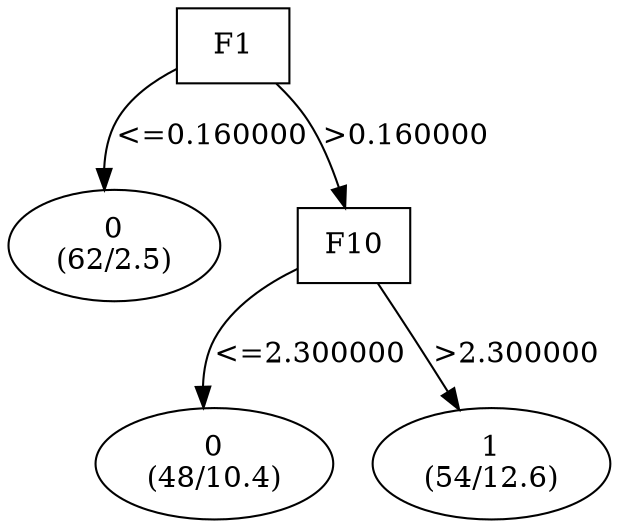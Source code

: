 digraph YaDT {
n0 [ shape=box, label="F1\n"]
n0 -> n1 [label="<=0.160000"]
n1 [ shape=ellipse, label="0\n(62/2.5)"]
n0 -> n2 [label=">0.160000"]
n2 [ shape=box, label="F10\n"]
n2 -> n3 [label="<=2.300000"]
n3 [ shape=ellipse, label="0\n(48/10.4)"]
n2 -> n4 [label=">2.300000"]
n4 [ shape=ellipse, label="1\n(54/12.6)"]
}
